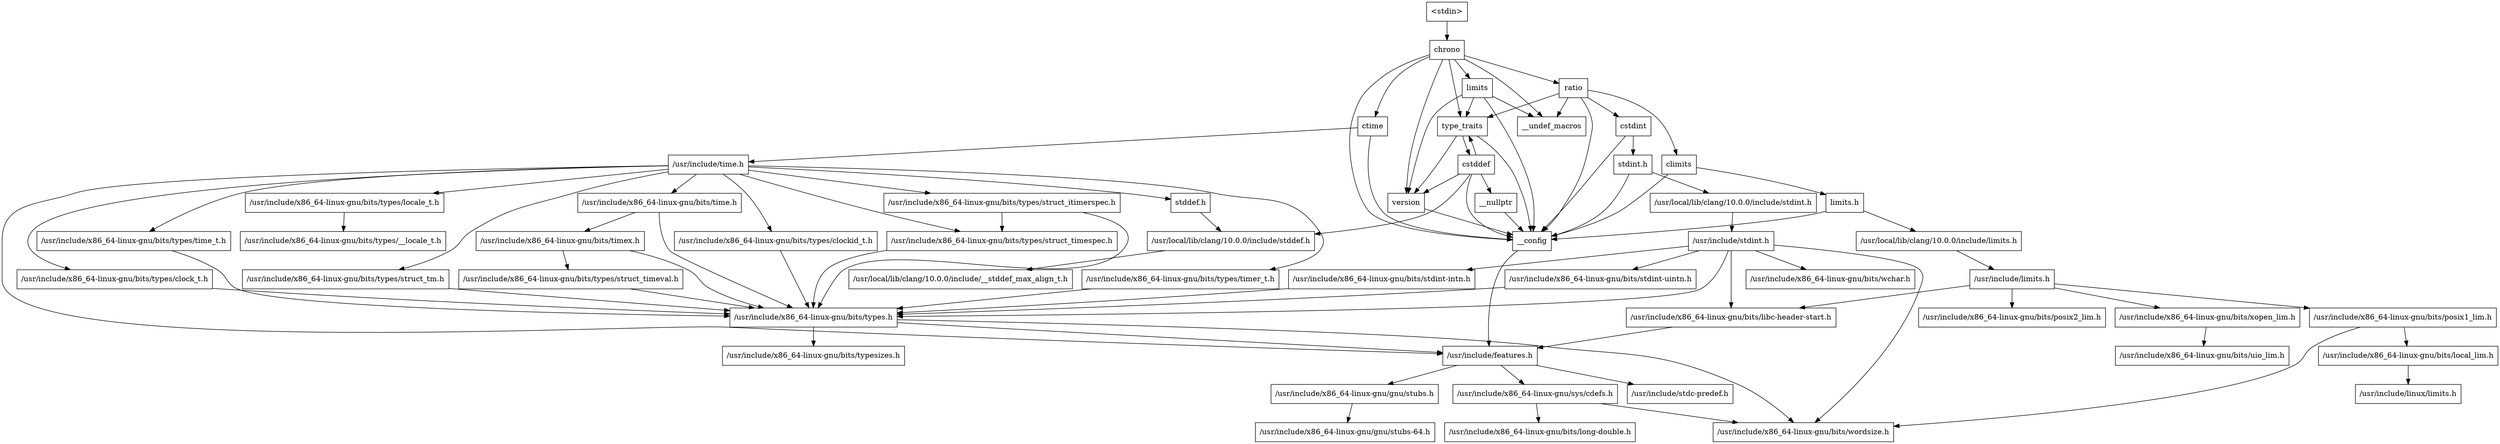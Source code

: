 digraph "dependencies" {
  header_0 [ shape="box", label="\<stdin\>" ];
  header_1 [ shape="box", label="chrono" ];
  header_11 [ shape="box", label="ctime" ];
  header_12 [ shape="box", label="/usr/include/time.h" ];
  header_13 [ shape="box", label="stddef.h" ];
  header_14 [ shape="box", label="/usr/local/lib/clang/10.0.0/include/stddef.h" ];
  header_15 [ shape="box", label="/usr/include/x86_64-linux-gnu/bits/time.h" ];
  header_16 [ shape="box", label="/usr/include/x86_64-linux-gnu/bits/types.h" ];
  header_17 [ shape="box", label="/usr/include/x86_64-linux-gnu/bits/typesizes.h" ];
  header_18 [ shape="box", label="/usr/include/x86_64-linux-gnu/bits/timex.h" ];
  header_19 [ shape="box", label="/usr/include/x86_64-linux-gnu/bits/types/struct_timeval.h" ];
  header_2 [ shape="box", label="__config" ];
  header_20 [ shape="box", label="/usr/include/x86_64-linux-gnu/bits/types/clock_t.h" ];
  header_21 [ shape="box", label="/usr/include/x86_64-linux-gnu/bits/types/time_t.h" ];
  header_22 [ shape="box", label="/usr/include/x86_64-linux-gnu/bits/types/struct_tm.h" ];
  header_23 [ shape="box", label="/usr/include/x86_64-linux-gnu/bits/types/struct_timespec.h" ];
  header_24 [ shape="box", label="/usr/include/x86_64-linux-gnu/bits/types/clockid_t.h" ];
  header_25 [ shape="box", label="/usr/include/x86_64-linux-gnu/bits/types/timer_t.h" ];
  header_26 [ shape="box", label="/usr/include/x86_64-linux-gnu/bits/types/struct_itimerspec.h" ];
  header_27 [ shape="box", label="/usr/include/x86_64-linux-gnu/bits/types/locale_t.h" ];
  header_28 [ shape="box", label="/usr/include/x86_64-linux-gnu/bits/types/__locale_t.h" ];
  header_29 [ shape="box", label="type_traits" ];
  header_3 [ shape="box", label="/usr/include/features.h" ];
  header_30 [ shape="box", label="cstddef" ];
  header_31 [ shape="box", label="version" ];
  header_32 [ shape="box", label="/usr/local/lib/clang/10.0.0/include/__stddef_max_align_t.h" ];
  header_33 [ shape="box", label="__nullptr" ];
  header_34 [ shape="box", label="ratio" ];
  header_35 [ shape="box", label="cstdint" ];
  header_36 [ shape="box", label="stdint.h" ];
  header_37 [ shape="box", label="/usr/local/lib/clang/10.0.0/include/stdint.h" ];
  header_38 [ shape="box", label="/usr/include/stdint.h" ];
  header_39 [ shape="box", label="/usr/include/x86_64-linux-gnu/bits/libc-header-start.h" ];
  header_4 [ shape="box", label="/usr/include/stdc-predef.h" ];
  header_40 [ shape="box", label="/usr/include/x86_64-linux-gnu/bits/wchar.h" ];
  header_41 [ shape="box", label="/usr/include/x86_64-linux-gnu/bits/stdint-intn.h" ];
  header_42 [ shape="box", label="/usr/include/x86_64-linux-gnu/bits/stdint-uintn.h" ];
  header_43 [ shape="box", label="climits" ];
  header_44 [ shape="box", label="limits.h" ];
  header_45 [ shape="box", label="/usr/local/lib/clang/10.0.0/include/limits.h" ];
  header_46 [ shape="box", label="/usr/include/limits.h" ];
  header_47 [ shape="box", label="/usr/include/x86_64-linux-gnu/bits/posix1_lim.h" ];
  header_48 [ shape="box", label="/usr/include/x86_64-linux-gnu/bits/local_lim.h" ];
  header_49 [ shape="box", label="/usr/include/linux/limits.h" ];
  header_5 [ shape="box", label="/usr/include/x86_64-linux-gnu/sys/cdefs.h" ];
  header_50 [ shape="box", label="/usr/include/x86_64-linux-gnu/bits/posix2_lim.h" ];
  header_51 [ shape="box", label="/usr/include/x86_64-linux-gnu/bits/xopen_lim.h" ];
  header_52 [ shape="box", label="/usr/include/x86_64-linux-gnu/bits/uio_lim.h" ];
  header_53 [ shape="box", label="__undef_macros" ];
  header_54 [ shape="box", label="limits" ];
  header_6 [ shape="box", label="/usr/include/x86_64-linux-gnu/bits/wordsize.h" ];
  header_7 [ shape="box", label="/usr/include/x86_64-linux-gnu/bits/long-double.h" ];
  header_8 [ shape="box", label="/usr/include/x86_64-linux-gnu/gnu/stubs.h" ];
  header_9 [ shape="box", label="/usr/include/x86_64-linux-gnu/gnu/stubs-64.h" ];
  header_29 -> header_2;
  header_29 -> header_30;
  header_29 -> header_31;
  header_25 -> header_16;
  header_24 -> header_16;
  header_27 -> header_28;
  header_26 -> header_16;
  header_26 -> header_23;
  header_21 -> header_16;
  header_20 -> header_16;
  header_23 -> header_16;
  header_22 -> header_16;
  header_47 -> header_6;
  header_47 -> header_48;
  header_46 -> header_47;
  header_46 -> header_50;
  header_46 -> header_51;
  header_46 -> header_39;
  header_45 -> header_46;
  header_44 -> header_45;
  header_44 -> header_2;
  header_43 -> header_44;
  header_43 -> header_2;
  header_42 -> header_16;
  header_41 -> header_16;
  header_33 -> header_2;
  header_48 -> header_49;
  header_38 -> header_16;
  header_38 -> header_39;
  header_38 -> header_6;
  header_38 -> header_42;
  header_38 -> header_41;
  header_38 -> header_40;
  header_51 -> header_52;
  header_39 -> header_3;
  header_5 -> header_6;
  header_5 -> header_7;
  header_2 -> header_3;
  header_3 -> header_4;
  header_3 -> header_5;
  header_3 -> header_8;
  header_0 -> header_1;
  header_1 -> header_29;
  header_1 -> header_11;
  header_1 -> header_34;
  header_1 -> header_53;
  header_1 -> header_54;
  header_1 -> header_31;
  header_1 -> header_2;
  header_8 -> header_9;
  header_14 -> header_32;
  header_15 -> header_16;
  header_15 -> header_18;
  header_16 -> header_6;
  header_16 -> header_17;
  header_16 -> header_3;
  header_37 -> header_38;
  header_11 -> header_2;
  header_11 -> header_12;
  header_12 -> header_15;
  header_12 -> header_13;
  header_12 -> header_25;
  header_12 -> header_24;
  header_12 -> header_27;
  header_12 -> header_26;
  header_12 -> header_21;
  header_12 -> header_20;
  header_12 -> header_23;
  header_12 -> header_22;
  header_12 -> header_3;
  header_13 -> header_14;
  header_36 -> header_37;
  header_36 -> header_2;
  header_34 -> header_53;
  header_34 -> header_43;
  header_34 -> header_35;
  header_34 -> header_2;
  header_34 -> header_29;
  header_35 -> header_36;
  header_35 -> header_2;
  header_18 -> header_16;
  header_18 -> header_19;
  header_19 -> header_16;
  header_30 -> header_14;
  header_30 -> header_29;
  header_30 -> header_2;
  header_30 -> header_33;
  header_30 -> header_31;
  header_31 -> header_2;
  header_54 -> header_29;
  header_54 -> header_53;
  header_54 -> header_2;
  header_54 -> header_31;
}